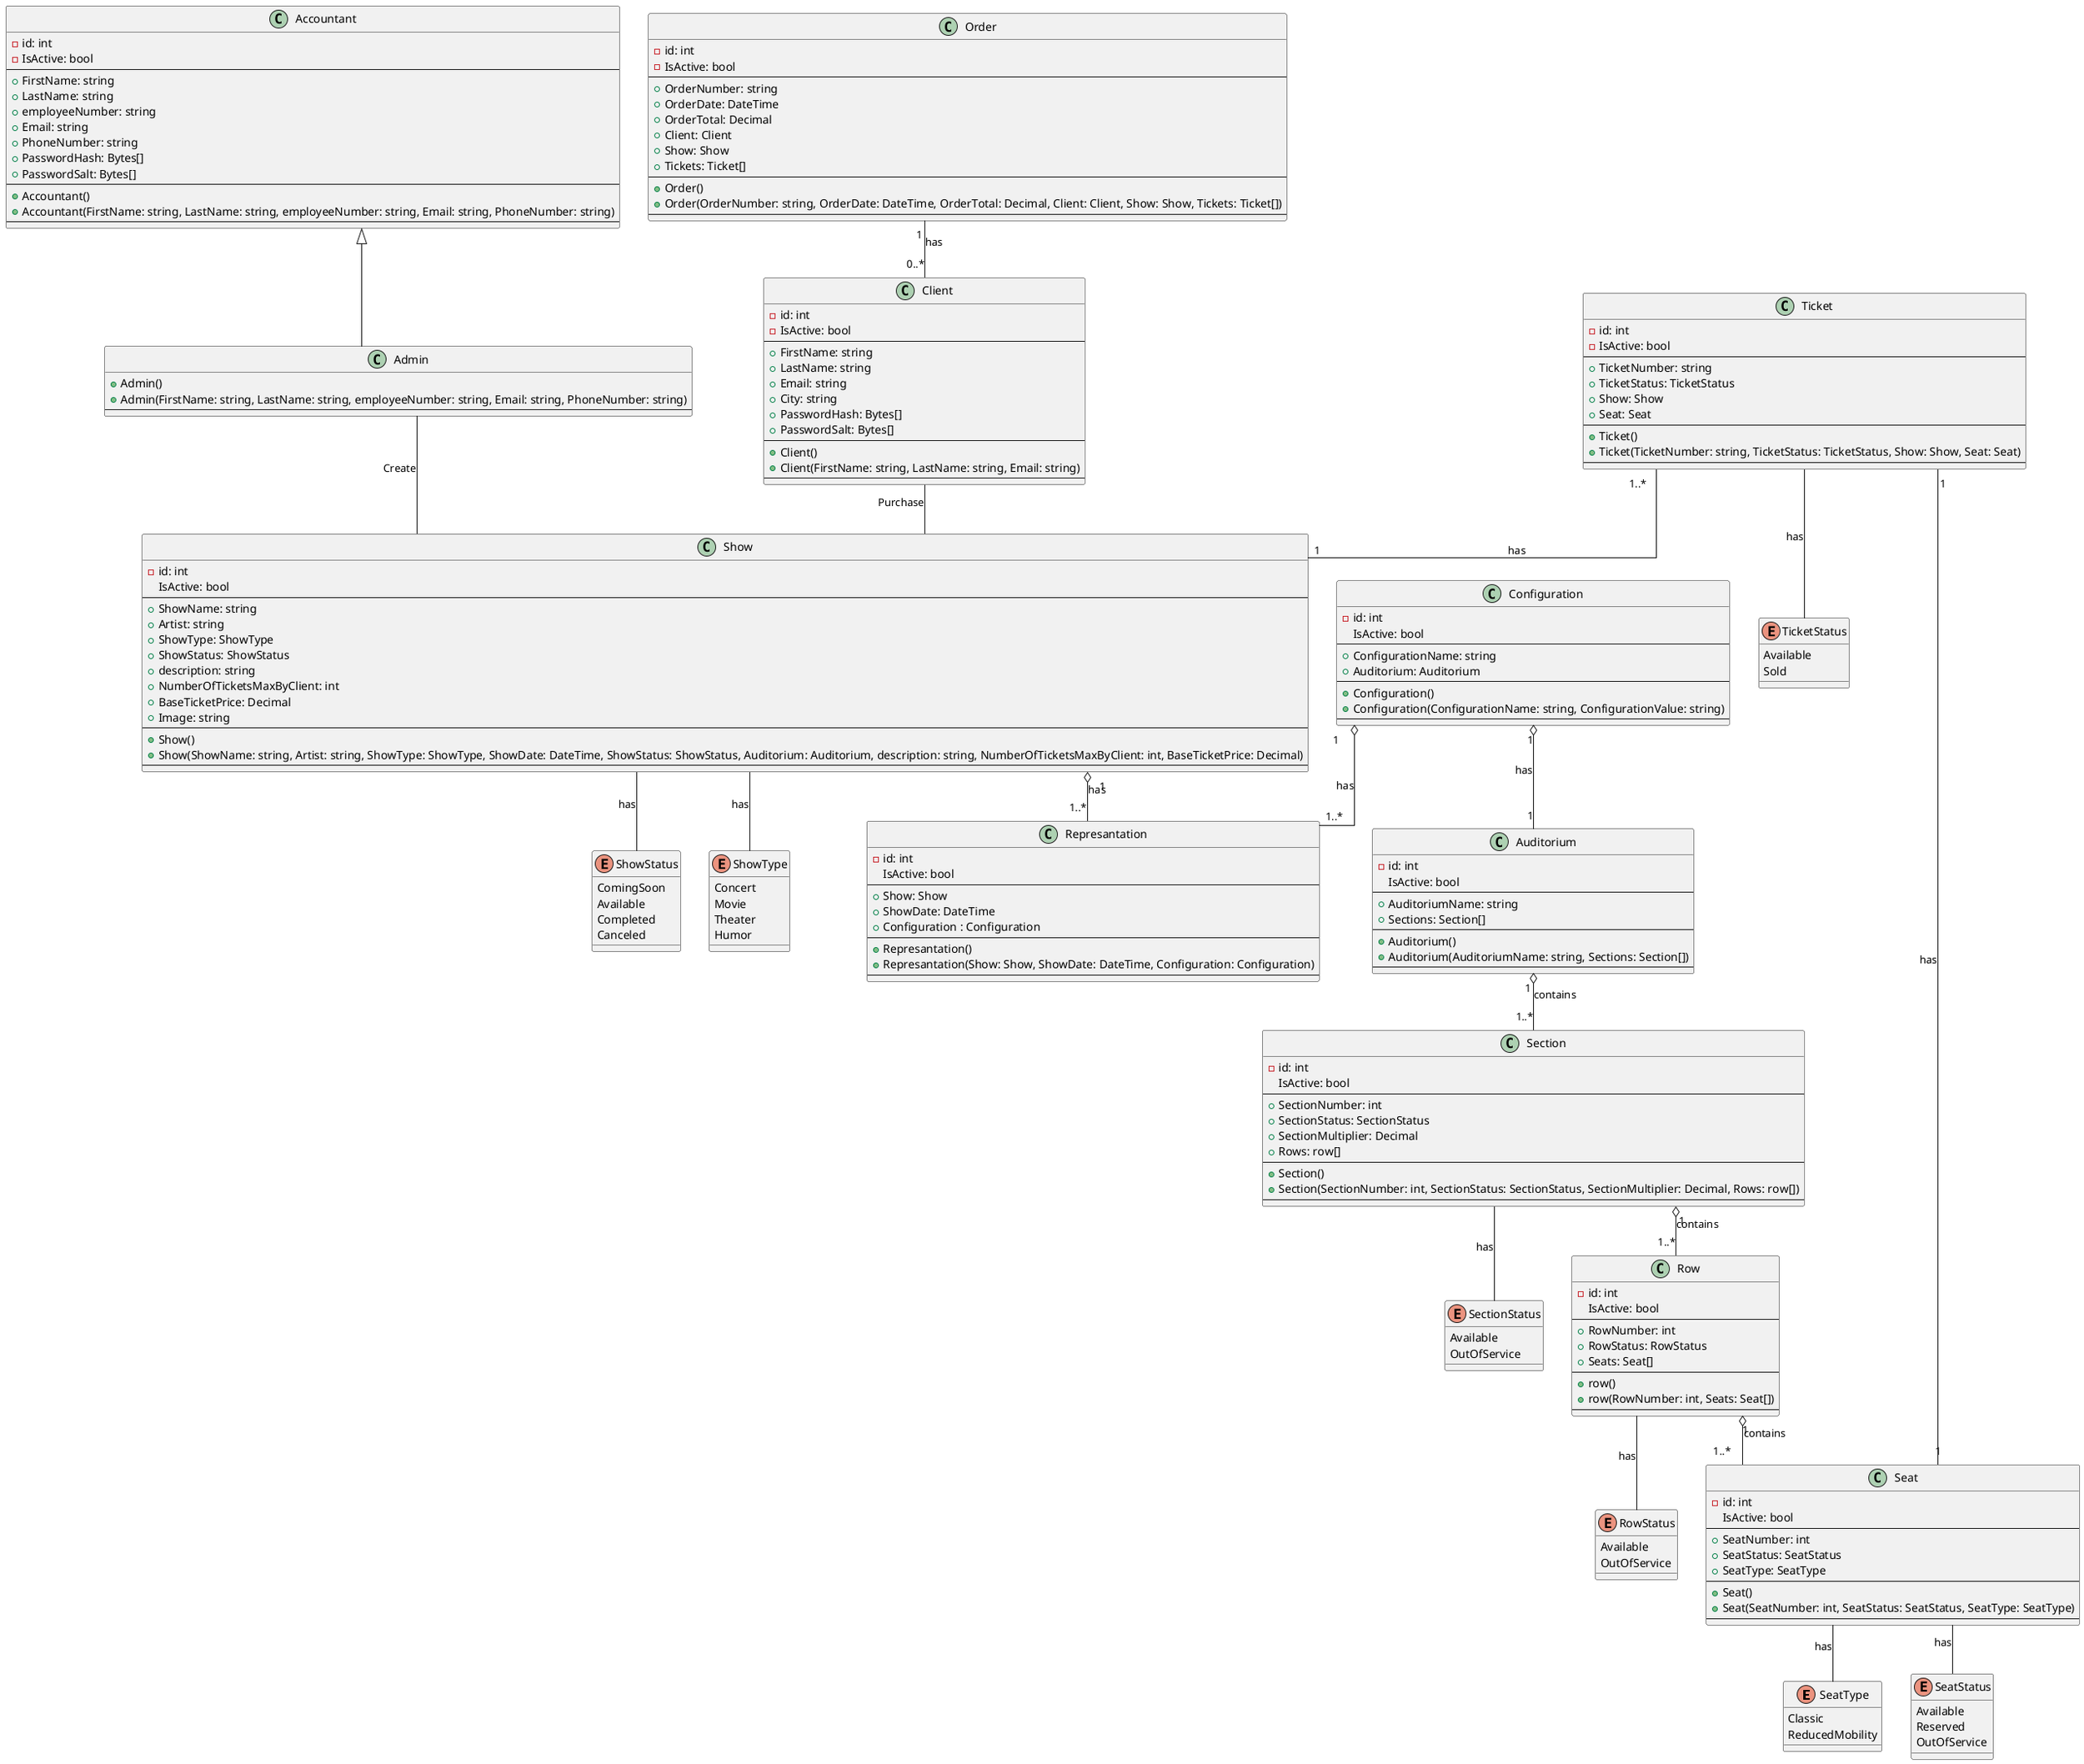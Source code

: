 @startuml "SeatSwift - Diagramme de classes"
skinparam Linetype ortho
allow_mixing

enum SeatType {
    Classic
    ReducedMobility
}

enum SeatStatus {
    Available
    Reserved
    OutOfService
}

enum RowStatus {
    Available
    OutOfService
}

enum SectionStatus {
    Available
    OutOfService
}

enum ShowStatus {
    ComingSoon
    Available
    Completed
    Canceled
}

enum ShowType {
    Concert
    Movie
    Theater
    Humor
}

enum TicketStatus {
    Available
    Sold
}

class Client {
    -id: int
    -IsActive: bool
    --
    +FirstName: string
    +LastName: string
    +Email: string
    +City: string
    +PasswordHash: Bytes[]
    +PasswordSalt: Bytes[]
    --
    +Client()
    +Client(FirstName: string, LastName: string, Email: string)
    --
}


class Order {
    -id: int
    -IsActive: bool
    --
    +OrderNumber: string
    +OrderDate: DateTime
    +OrderTotal: Decimal
    +Client: Client
    +Show: Show
    +Tickets: Ticket[]
    --
    +Order()
    +Order(OrderNumber: string, OrderDate: DateTime, OrderTotal: Decimal, Client: Client, Show: Show, Tickets: Ticket[])
    --
}

class Ticket {
    -id: int
    -IsActive: bool
    --
    +TicketNumber: string
    +TicketStatus: TicketStatus
    +Show: Show
    +Seat: Seat
    --
    +Ticket()
    +Ticket(TicketNumber: string, TicketStatus: TicketStatus, Show: Show, Seat: Seat)
    --
}

class Accountant {
    -id: int
    -IsActive: bool
    --
    +FirstName: string
    +LastName: string
    +employeeNumber: string
    +Email: string
    +PhoneNumber: string
    +PasswordHash: Bytes[]
    +PasswordSalt: Bytes[]
    --
    +Accountant()
    +Accountant(FirstName: string, LastName: string, employeeNumber: string, Email: string, PhoneNumber: string)
    --
}

class Admin {
    +Admin()
    +Admin(FirstName: string, LastName: string, employeeNumber: string, Email: string, PhoneNumber: string)
    --
}

class Seat {
    -id: int
    IsActive: bool
    --
    +SeatNumber: int
    +SeatStatus: SeatStatus
    +SeatType: SeatType
    --
    +Seat()
    +Seat(SeatNumber: int, SeatStatus: SeatStatus, SeatType: SeatType)
    --
}

class Row {
    -id: int
    IsActive: bool
    --
    +RowNumber: int
    +RowStatus: RowStatus
    +Seats: Seat[]
    --
    +row()
    +row(RowNumber: int, Seats: Seat[])
    --
}

class Section {
    -id: int
    IsActive: bool
    --
    +SectionNumber: int
    +SectionStatus: SectionStatus
    +SectionMultiplier: Decimal
    +Rows: row[]
    --
    +Section()
    +Section(SectionNumber: int, SectionStatus: SectionStatus, SectionMultiplier: Decimal, Rows: row[])
    --
}

Class Auditorium {
    -id: int
    IsActive: bool
    --
    +AuditoriumName: string
    +Sections: Section[]
    --
    +Auditorium()
    +Auditorium(AuditoriumName: string, Sections: Section[])
    --
}

Class Configuration {
    -id: int
    IsActive: bool
    --
    +ConfigurationName: string
    +Auditorium: Auditorium
    --
    +Configuration()
    +Configuration(ConfigurationName: string, ConfigurationValue: string)
    --
}

class Show {
    -id: int
    IsActive: bool
    --
    +ShowName: string
    +Artist: string
    +ShowType: ShowType
    +ShowStatus: ShowStatus
    +description: string
    +NumberOfTicketsMaxByClient: int
    +BaseTicketPrice: Decimal
    +Image: string
    --
    +Show()
    +Show(ShowName: string, Artist: string, ShowType: ShowType, ShowDate: DateTime, ShowStatus: ShowStatus, Auditorium: Auditorium, description: string, NumberOfTicketsMaxByClient: int, BaseTicketPrice: Decimal)
    --
}

class Represantation {
    -id: int
    IsActive: bool
    --
    +Show: Show
    +ShowDate: DateTime
    +Configuration : Configuration
    --
    +Represantation()
    +Represantation(Show: Show, ShowDate: DateTime, Configuration: Configuration)
    --
}

Admin -u-|> Accountant

Show "1" o-- "1..*" Represantation : has

Configuration "1" o-- "1" Auditorium : has

Configuration "1" o-- "1..*" Represantation : has

Auditorium "1 " o-- " 1..*" Section : contains
Section "1" o-- " 1..*" Row : contains
Row "1" o-- " 1..*" Seat : contains


Seat -- SeatType : has
Seat -- SeatStatus : has

Row -- RowStatus : has

Section -- SectionStatus : has

Show -- ShowStatus : has
Show -- ShowType : has

Admin -- Show : Create
Client -- Show : Purchase

Order "1" -- "0..*" Client : has

Ticket "1..*" -- "1" Show : has

Ticket "1" -- "1" Seat : has

Ticket -- TicketStatus : has


@enduml